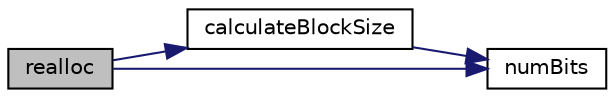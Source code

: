 digraph "realloc"
{
 // LATEX_PDF_SIZE
  edge [fontname="Helvetica",fontsize="10",labelfontname="Helvetica",labelfontsize="10"];
  node [fontname="Helvetica",fontsize="10",shape=record];
  rankdir="LR";
  Node1 [label="realloc",height=0.2,width=0.4,color="black", fillcolor="grey75", style="filled", fontcolor="black",tooltip=" "];
  Node1 -> Node2 [color="midnightblue",fontsize="10",style="solid",fontname="Helvetica"];
  Node2 [label="calculateBlockSize",height=0.2,width=0.4,color="black", fillcolor="white", style="filled",URL="$classpFlow_1_1bitsetHD.html#aaddef7a5ec84f7b7037eb32a68ab3b24",tooltip=" "];
  Node2 -> Node3 [color="midnightblue",fontsize="10",style="solid",fontname="Helvetica"];
  Node3 [label="numBits",height=0.2,width=0.4,color="black", fillcolor="white", style="filled",URL="$classpFlow_1_1bitsetHD.html#af03d6b03127a8a03987961a57bd13d66",tooltip=" "];
  Node1 -> Node3 [color="midnightblue",fontsize="10",style="solid",fontname="Helvetica"];
}
